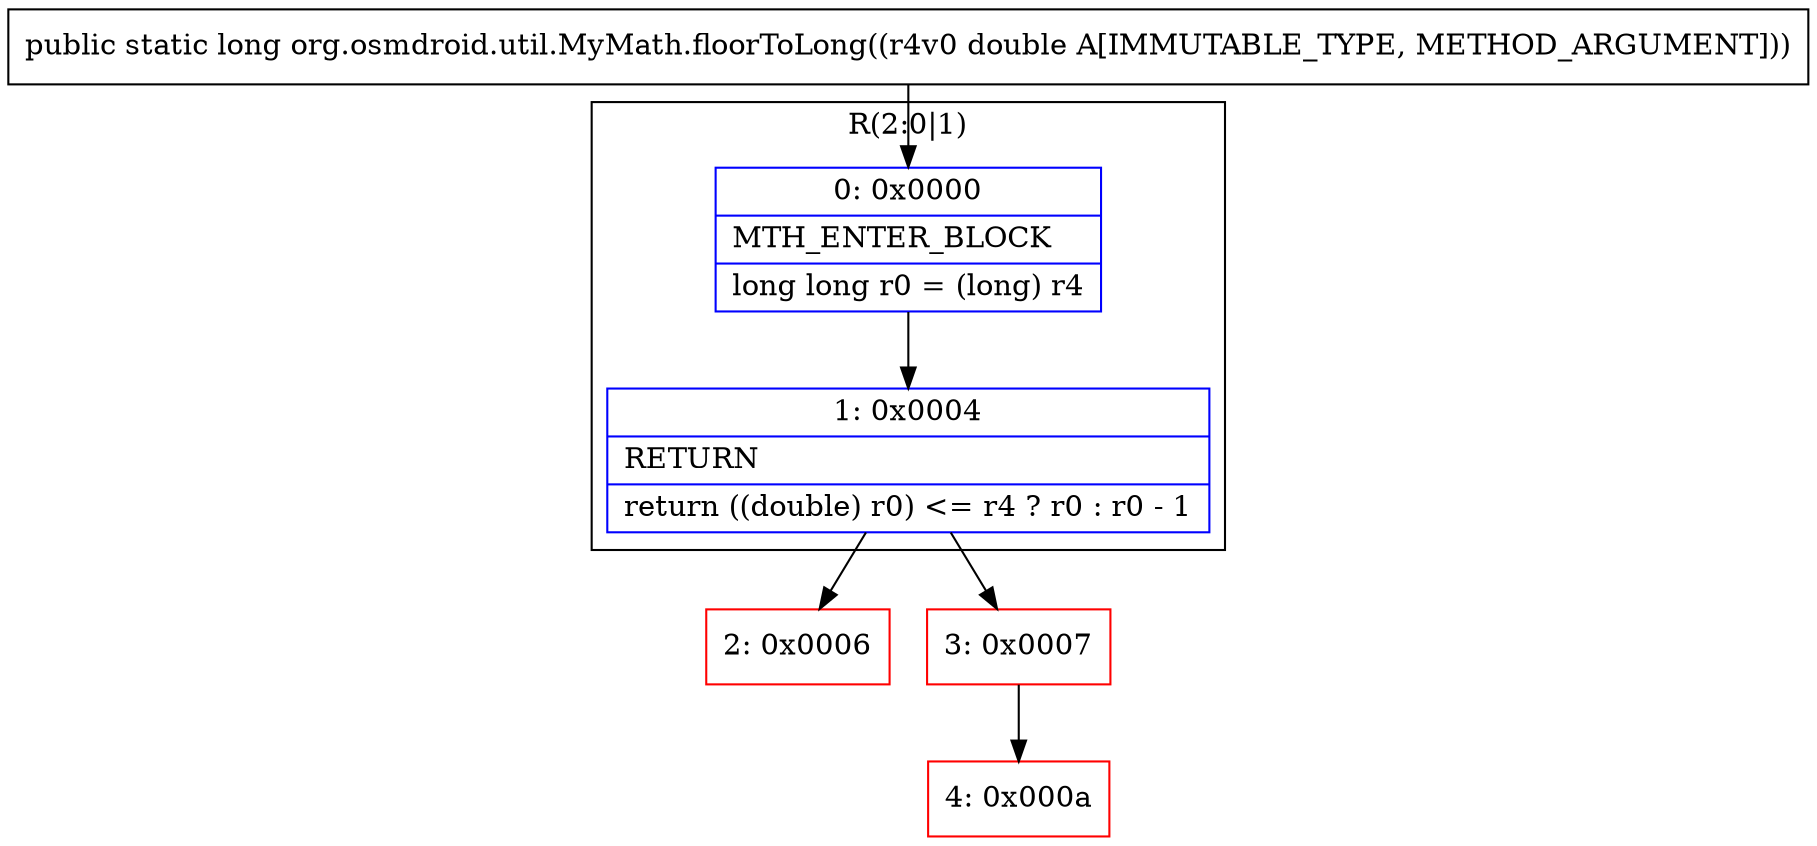 digraph "CFG fororg.osmdroid.util.MyMath.floorToLong(D)J" {
subgraph cluster_Region_1605942317 {
label = "R(2:0|1)";
node [shape=record,color=blue];
Node_0 [shape=record,label="{0\:\ 0x0000|MTH_ENTER_BLOCK\l|long long r0 = (long) r4\l}"];
Node_1 [shape=record,label="{1\:\ 0x0004|RETURN\l|return ((double) r0) \<= r4 ? r0 : r0 \- 1\l}"];
}
Node_2 [shape=record,color=red,label="{2\:\ 0x0006}"];
Node_3 [shape=record,color=red,label="{3\:\ 0x0007}"];
Node_4 [shape=record,color=red,label="{4\:\ 0x000a}"];
MethodNode[shape=record,label="{public static long org.osmdroid.util.MyMath.floorToLong((r4v0 double A[IMMUTABLE_TYPE, METHOD_ARGUMENT])) }"];
MethodNode -> Node_0;
Node_0 -> Node_1;
Node_1 -> Node_2;
Node_1 -> Node_3;
Node_3 -> Node_4;
}

